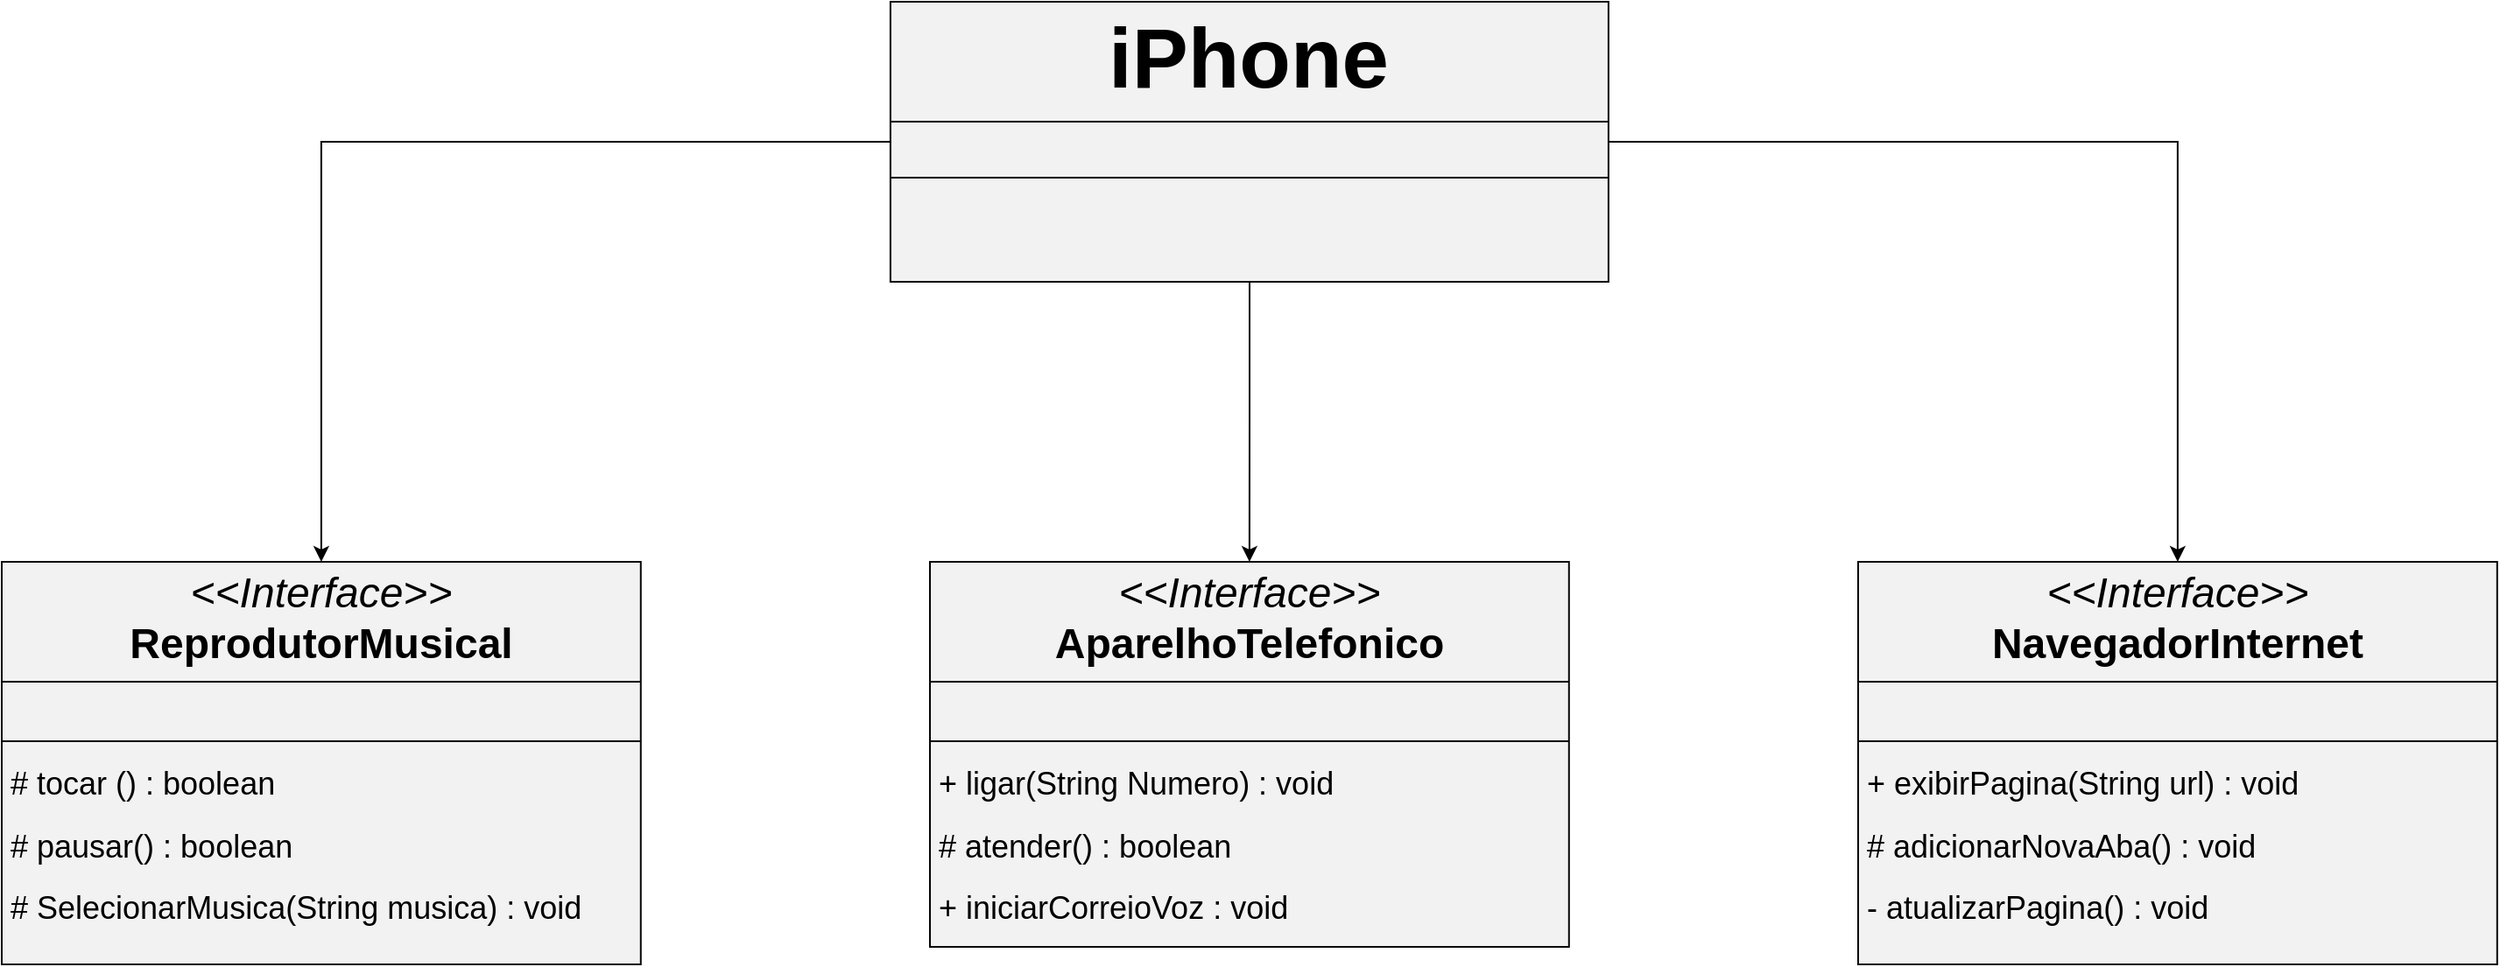 <mxfile version="24.7.1" type="google">
  <diagram name="Página-1" id="UzAEvrTG-2KHp2JU_JgI">
    <mxGraphModel dx="3196" dy="823" grid="1" gridSize="10" guides="1" tooltips="1" connect="1" arrows="1" fold="1" page="1" pageScale="1" pageWidth="827" pageHeight="1169" math="0" shadow="0">
      <root>
        <mxCell id="0" />
        <mxCell id="1" parent="0" />
        <mxCell id="8ov1s--n0dfI_xnEN57C-42" style="edgeStyle=orthogonalEdgeStyle;rounded=0;orthogonalLoop=1;jettySize=auto;html=1;fontFamily=Helvetica;fontSize=12;fontColor=default;labelBackgroundColor=none;" edge="1" parent="1" source="8ov1s--n0dfI_xnEN57C-47" target="8ov1s--n0dfI_xnEN57C-45">
          <mxGeometry relative="1" as="geometry">
            <mxPoint x="7.5" y="440" as="targetPoint" />
            <mxPoint x="-257.55" y="180" as="sourcePoint" />
          </mxGeometry>
        </mxCell>
        <mxCell id="8ov1s--n0dfI_xnEN57C-43" style="edgeStyle=orthogonalEdgeStyle;rounded=0;orthogonalLoop=1;jettySize=auto;html=1;fontFamily=Helvetica;fontSize=12;fontColor=default;labelBackgroundColor=none;" edge="1" parent="1" source="8ov1s--n0dfI_xnEN57C-47" target="8ov1s--n0dfI_xnEN57C-37">
          <mxGeometry relative="1" as="geometry">
            <mxPoint x="-970" y="179.667" as="targetPoint" />
            <mxPoint x="-657.55" y="180" as="sourcePoint" />
          </mxGeometry>
        </mxCell>
        <mxCell id="8ov1s--n0dfI_xnEN57C-5" value="" style="edgeStyle=orthogonalEdgeStyle;rounded=0;orthogonalLoop=1;jettySize=auto;html=1;labelBackgroundColor=none;fontColor=default;" edge="1" parent="1" target="8ov1s--n0dfI_xnEN57C-4">
          <mxGeometry relative="1" as="geometry">
            <mxPoint x="420" y="450" as="sourcePoint" />
          </mxGeometry>
        </mxCell>
        <mxCell id="8ov1s--n0dfI_xnEN57C-37" value="&lt;p style=&quot;margin:0px;margin-top:4px;text-align:center;&quot;&gt;&lt;font style=&quot;font-size: 24px;&quot;&gt;&lt;i&gt;&amp;lt;&amp;lt;Interface&amp;gt;&amp;gt;&lt;/i&gt;&lt;br&gt;&lt;b&gt;ReprodutorMusical&lt;/b&gt;&lt;/font&gt;&lt;/p&gt;&lt;hr size=&quot;1&quot; style=&quot;border-style:solid;&quot;&gt;&lt;p style=&quot;margin:0px;margin-left:4px;&quot;&gt;&lt;font style=&quot;font-size: 18px;&quot;&gt;&lt;br&gt;&lt;/font&gt;&lt;/p&gt;&lt;hr size=&quot;1&quot; style=&quot;border-style:solid;&quot;&gt;&lt;h3 style=&quot;&quot;&gt;&lt;font style=&quot;font-weight: normal;&quot;&gt;&lt;span style=&quot;font-size: 18px;&quot;&gt;&amp;nbsp;# tocar () : boolean&lt;/span&gt;&lt;/font&gt;&lt;/h3&gt;&lt;h3 style=&quot;&quot;&gt;&lt;font style=&quot;font-weight: normal;&quot;&gt;&lt;font style=&quot;&quot;&gt;&lt;font style=&quot;font-size: 18px;&quot;&gt;&amp;nbsp;# pausar() : boolean&lt;/font&gt;&lt;/font&gt;&lt;/font&gt;&lt;/h3&gt;&lt;h3 style=&quot;&quot;&gt;&lt;font style=&quot;font-weight: normal;&quot;&gt;&lt;span style=&quot;font-size: 18px;&quot;&gt;&amp;nbsp;# SelecionarMusica(String musica) : void&lt;/span&gt;&lt;/font&gt;&lt;/h3&gt;" style="verticalAlign=top;align=left;overflow=fill;html=1;whiteSpace=wrap;labelBackgroundColor=none;strokeColor=#050505;fillColor=#F2F2F2;" vertex="1" parent="1">
          <mxGeometry x="-1170" y="390" width="364.89" height="230" as="geometry" />
        </mxCell>
        <mxCell id="8ov1s--n0dfI_xnEN57C-40" value="" style="edgeStyle=orthogonalEdgeStyle;rounded=0;orthogonalLoop=1;jettySize=auto;html=1;entryX=0.5;entryY=0;entryDx=0;entryDy=0;labelBackgroundColor=none;fontColor=default;" edge="1" parent="1" source="8ov1s--n0dfI_xnEN57C-47" target="8ov1s--n0dfI_xnEN57C-39">
          <mxGeometry relative="1" as="geometry">
            <mxPoint x="-457.5" y="280" as="sourcePoint" />
            <mxPoint x="107" y="440" as="targetPoint" />
          </mxGeometry>
        </mxCell>
        <mxCell id="8ov1s--n0dfI_xnEN57C-39" value="&lt;p style=&quot;margin: 4px 0px 0px; text-align: center;&quot;&gt;&lt;font style=&quot;font-size: 24px;&quot;&gt;&lt;i&gt;&amp;lt;&amp;lt;Interface&amp;gt;&amp;gt;&lt;/i&gt;&lt;br&gt;&lt;b&gt;AparelhoTelefonico&lt;/b&gt;&lt;/font&gt;&lt;/p&gt;&lt;hr style=&quot;border-style: solid;&quot; size=&quot;1&quot;&gt;&lt;p style=&quot;margin: 0px 0px 0px 4px;&quot;&gt;&lt;font style=&quot;font-size: 18px;&quot;&gt;&lt;br&gt;&lt;/font&gt;&lt;/p&gt;&lt;hr style=&quot;border-style: solid;&quot; size=&quot;1&quot;&gt;&lt;h3 style=&quot;&quot;&gt;&lt;span style=&quot;font-weight: normal;&quot;&gt;&lt;span style=&quot;font-size: 18px;&quot;&gt;&amp;nbsp;+ ligar(String Numero) : void&lt;/span&gt;&lt;/span&gt;&lt;/h3&gt;&lt;h3 style=&quot;&quot;&gt;&lt;span style=&quot;font-weight: normal;&quot;&gt;&lt;font style=&quot;font-size: 18px;&quot;&gt;&amp;nbsp;# atender() : boolean&lt;/font&gt;&lt;/span&gt;&lt;/h3&gt;&lt;h3 style=&quot;&quot;&gt;&lt;span style=&quot;font-weight: normal;&quot;&gt;&lt;font style=&quot;font-size: 18px;&quot;&gt;&amp;nbsp;+ iniciarCorreioVoz : void&lt;/font&gt;&lt;/span&gt;&lt;/h3&gt;" style="verticalAlign=top;align=left;overflow=fill;html=1;whiteSpace=wrap;labelBackgroundColor=none;strokeColor=#050505;fillColor=#F2F2F2;" vertex="1" parent="1">
          <mxGeometry x="-640" y="390" width="364.89" height="220" as="geometry" />
        </mxCell>
        <mxCell id="8ov1s--n0dfI_xnEN57C-45" value="&lt;p style=&quot;margin: 4px 0px 0px; text-align: center;&quot;&gt;&lt;font style=&quot;font-size: 24px;&quot;&gt;&lt;i&gt;&amp;lt;&amp;lt;Interface&amp;gt;&amp;gt;&lt;/i&gt;&lt;br&gt;&lt;b&gt;NavegadorInternet&lt;/b&gt;&lt;/font&gt;&lt;/p&gt;&lt;hr style=&quot;border-style: solid;&quot; size=&quot;1&quot;&gt;&lt;p style=&quot;margin: 0px 0px 0px 4px;&quot;&gt;&lt;font style=&quot;font-size: 18px;&quot;&gt;&lt;br&gt;&lt;/font&gt;&lt;/p&gt;&lt;hr style=&quot;border-style: solid;&quot; size=&quot;1&quot;&gt;&lt;h3 style=&quot;&quot;&gt;&lt;span style=&quot;background-color: initial; font-weight: normal;&quot;&gt;&lt;font style=&quot;font-size: 18px;&quot;&gt;&amp;nbsp;+ exibirPagina(String url) : void&lt;/font&gt;&lt;/span&gt;&lt;/h3&gt;&lt;h3 style=&quot;&quot;&gt;&lt;font style=&quot;font-size: 18px; font-weight: normal;&quot;&gt;&amp;nbsp;# adicionarNovaAba() : void&lt;/font&gt;&lt;/h3&gt;&lt;div style=&quot;&quot;&gt;&lt;font style=&quot;font-size: 18px;&quot;&gt;&amp;nbsp;- atualizarPagina() : void&lt;/font&gt;&lt;/div&gt;" style="verticalAlign=top;align=left;overflow=fill;html=1;whiteSpace=wrap;labelBackgroundColor=none;strokeColor=#050505;fillColor=#F2F2F2;" vertex="1" parent="1">
          <mxGeometry x="-110" y="390" width="364.89" height="230" as="geometry" />
        </mxCell>
        <mxCell id="8ov1s--n0dfI_xnEN57C-47" value="&lt;p style=&quot;margin:0px;margin-top:4px;text-align:center;&quot;&gt;&lt;b&gt;&lt;font style=&quot;font-size: 48px;&quot;&gt;iPhone&lt;/font&gt;&lt;/b&gt;&lt;/p&gt;&lt;hr size=&quot;1&quot; style=&quot;border-style:solid;&quot;&gt;&lt;p style=&quot;margin:0px;margin-left:4px;&quot;&gt;&lt;font size=&quot;3&quot;&gt;&lt;br&gt;&lt;/font&gt;&lt;/p&gt;&lt;hr size=&quot;1&quot; style=&quot;border-style:solid;&quot;&gt;&lt;p style=&quot;margin:0px;margin-left:4px;&quot;&gt;&lt;br&gt;&lt;/p&gt;" style="verticalAlign=top;align=left;overflow=fill;html=1;whiteSpace=wrap;fontFamily=Helvetica;fontSize=12;labelBackgroundColor=none;strokeColor=#050505;fillColor=#F2F2F2;" vertex="1" parent="1">
          <mxGeometry x="-662.55" y="70" width="410" height="160" as="geometry" />
        </mxCell>
      </root>
    </mxGraphModel>
  </diagram>
</mxfile>

